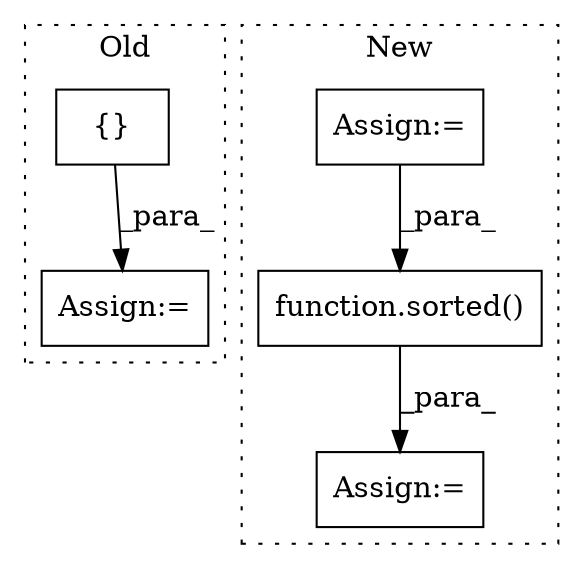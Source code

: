 digraph G {
subgraph cluster0 {
1 [label="{}" a="59" s="4498,4506" l="1,0" shape="box"];
4 [label="Assign:=" a="68" s="4495" l="3" shape="box"];
label = "Old";
style="dotted";
}
subgraph cluster1 {
2 [label="function.sorted()" a="75" s="5413,5434" l="7,35" shape="box"];
3 [label="Assign:=" a="68" s="5409" l="3" shape="box"];
5 [label="Assign:=" a="68" s="5293" l="3" shape="box"];
label = "New";
style="dotted";
}
1 -> 4 [label="_para_"];
2 -> 3 [label="_para_"];
5 -> 2 [label="_para_"];
}